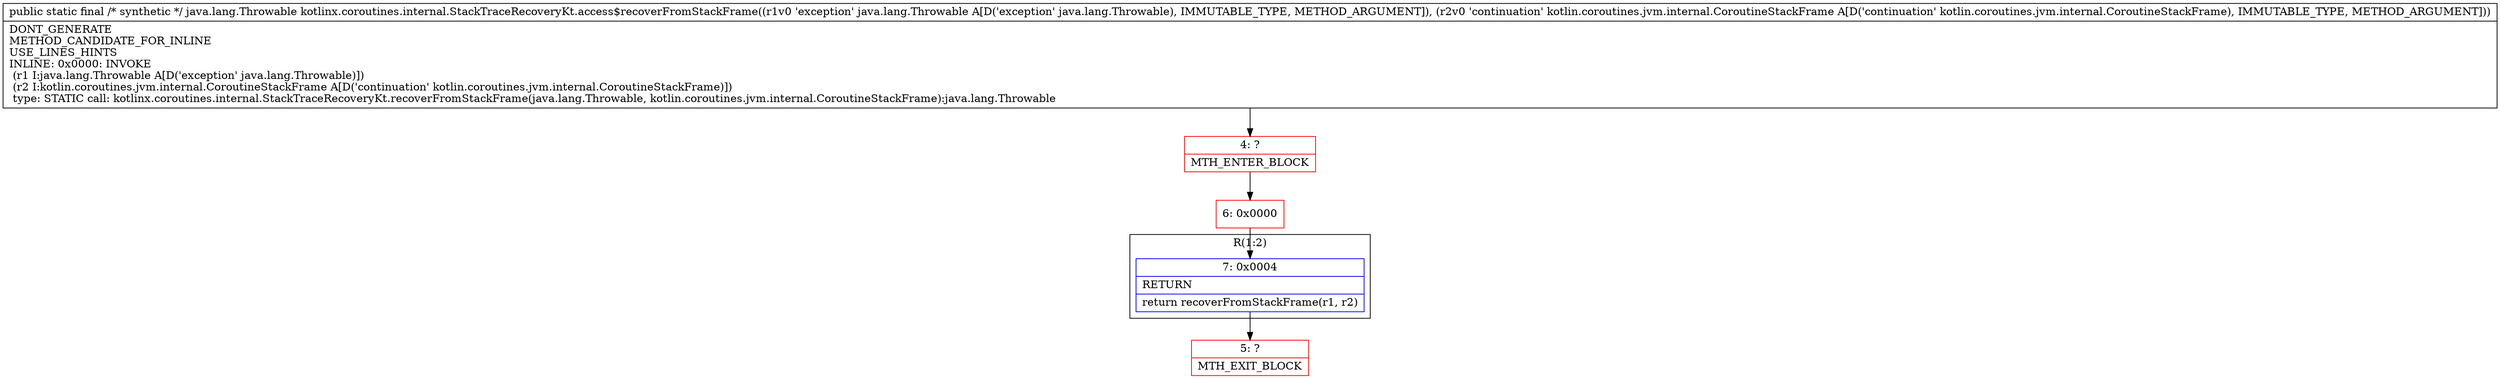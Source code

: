 digraph "CFG forkotlinx.coroutines.internal.StackTraceRecoveryKt.access$recoverFromStackFrame(Ljava\/lang\/Throwable;Lkotlin\/coroutines\/jvm\/internal\/CoroutineStackFrame;)Ljava\/lang\/Throwable;" {
subgraph cluster_Region_275318985 {
label = "R(1:2)";
node [shape=record,color=blue];
Node_7 [shape=record,label="{7\:\ 0x0004|RETURN\l|return recoverFromStackFrame(r1, r2)\l}"];
}
Node_4 [shape=record,color=red,label="{4\:\ ?|MTH_ENTER_BLOCK\l}"];
Node_6 [shape=record,color=red,label="{6\:\ 0x0000}"];
Node_5 [shape=record,color=red,label="{5\:\ ?|MTH_EXIT_BLOCK\l}"];
MethodNode[shape=record,label="{public static final \/* synthetic *\/ java.lang.Throwable kotlinx.coroutines.internal.StackTraceRecoveryKt.access$recoverFromStackFrame((r1v0 'exception' java.lang.Throwable A[D('exception' java.lang.Throwable), IMMUTABLE_TYPE, METHOD_ARGUMENT]), (r2v0 'continuation' kotlin.coroutines.jvm.internal.CoroutineStackFrame A[D('continuation' kotlin.coroutines.jvm.internal.CoroutineStackFrame), IMMUTABLE_TYPE, METHOD_ARGUMENT]))  | DONT_GENERATE\lMETHOD_CANDIDATE_FOR_INLINE\lUSE_LINES_HINTS\lINLINE: 0x0000: INVOKE  \l  (r1 I:java.lang.Throwable A[D('exception' java.lang.Throwable)])\l  (r2 I:kotlin.coroutines.jvm.internal.CoroutineStackFrame A[D('continuation' kotlin.coroutines.jvm.internal.CoroutineStackFrame)])\l type: STATIC call: kotlinx.coroutines.internal.StackTraceRecoveryKt.recoverFromStackFrame(java.lang.Throwable, kotlin.coroutines.jvm.internal.CoroutineStackFrame):java.lang.Throwable\l}"];
MethodNode -> Node_4;Node_7 -> Node_5;
Node_4 -> Node_6;
Node_6 -> Node_7;
}

